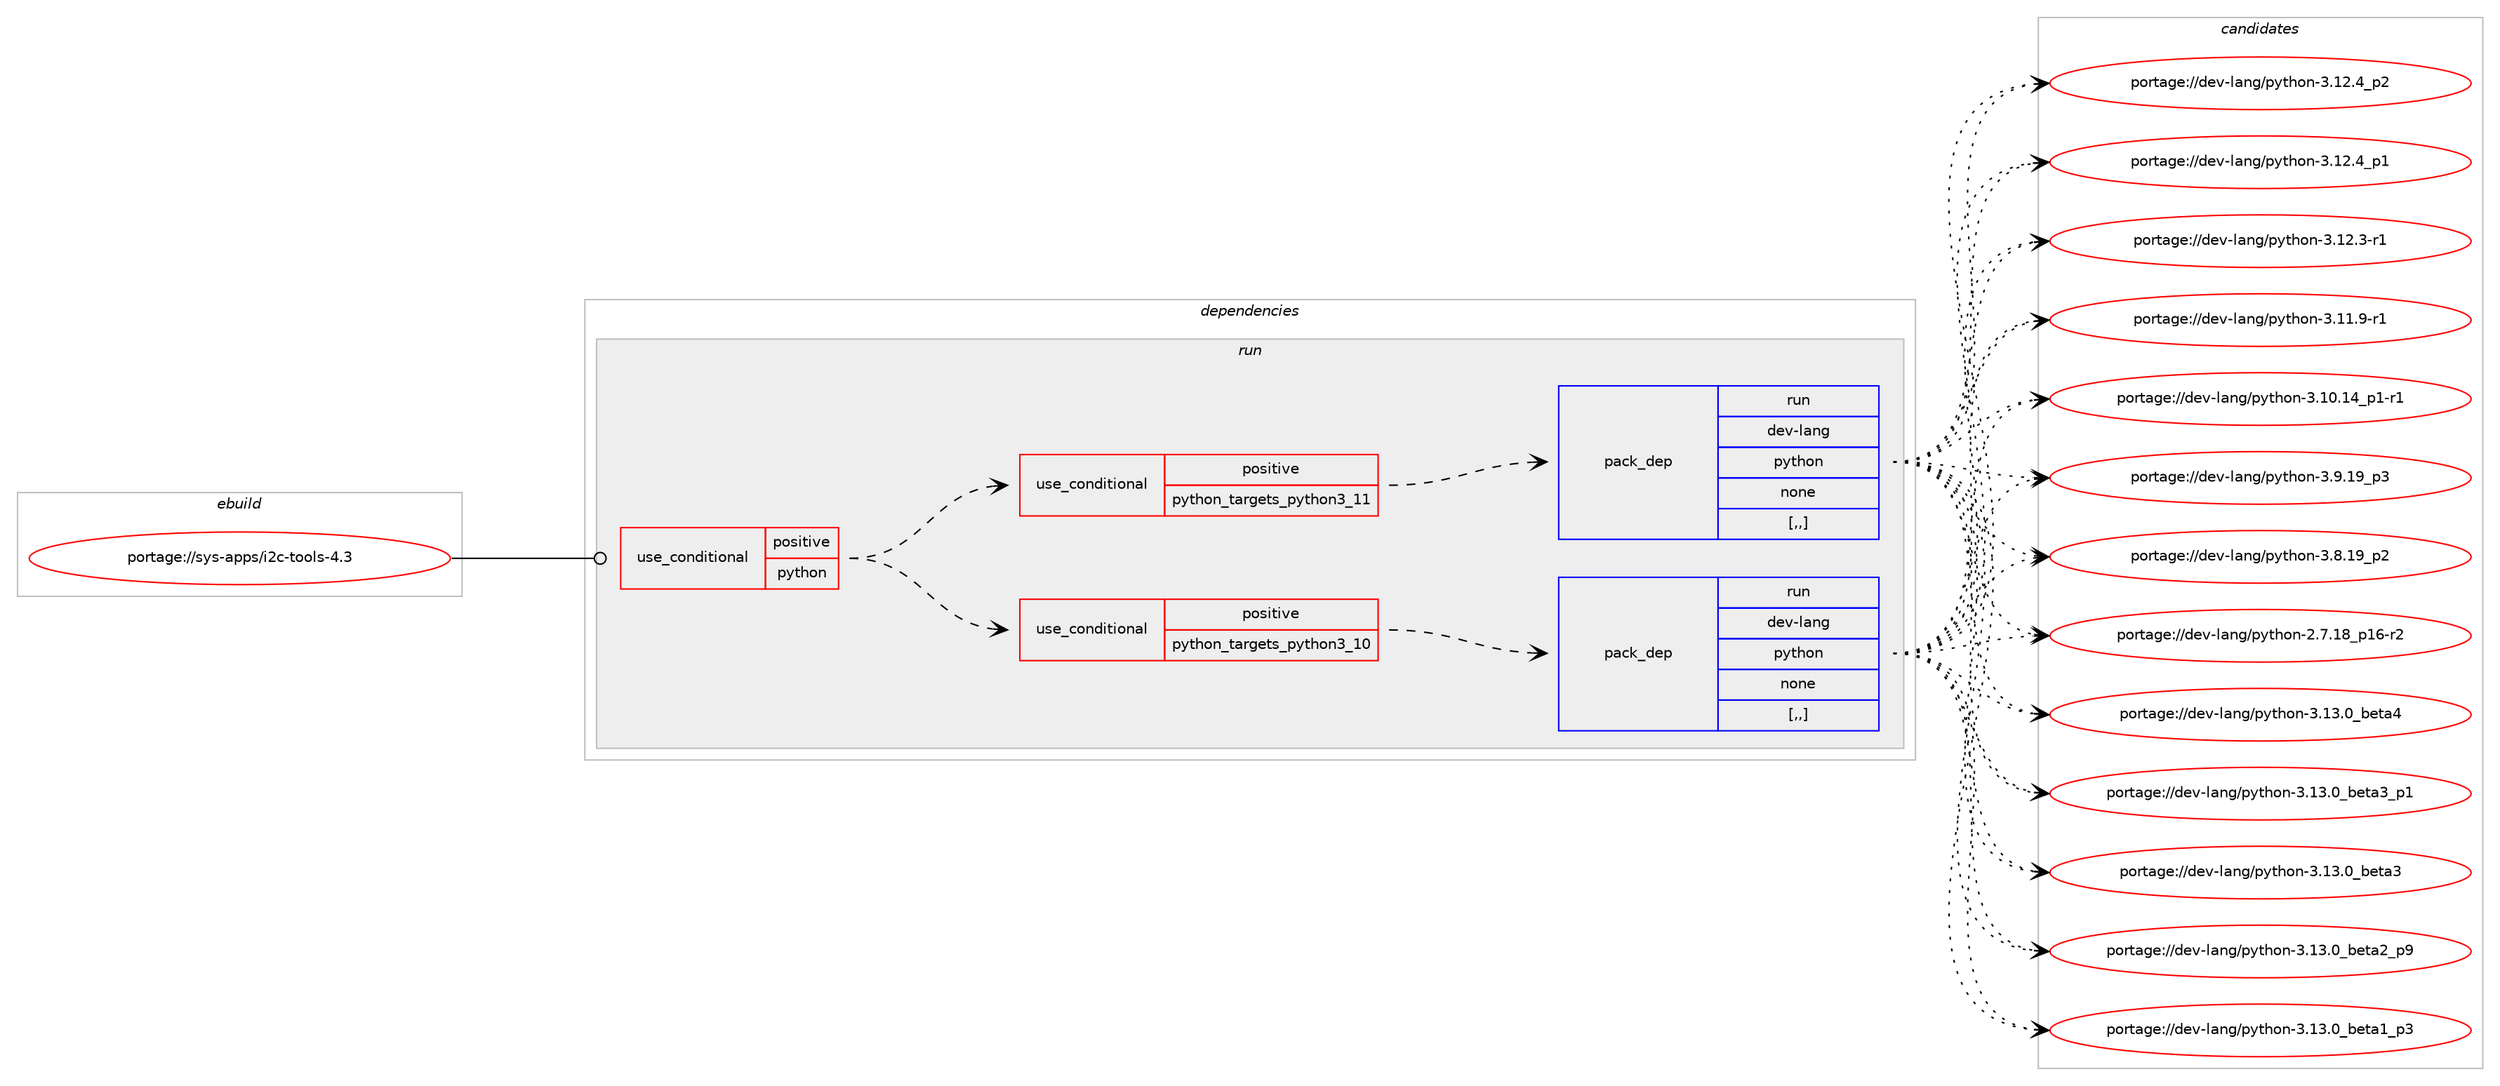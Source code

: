 digraph prolog {

# *************
# Graph options
# *************

newrank=true;
concentrate=true;
compound=true;
graph [rankdir=LR,fontname=Helvetica,fontsize=10,ranksep=1.5];#, ranksep=2.5, nodesep=0.2];
edge  [arrowhead=vee];
node  [fontname=Helvetica,fontsize=10];

# **********
# The ebuild
# **********

subgraph cluster_leftcol {
color=gray;
label=<<i>ebuild</i>>;
id [label="portage://sys-apps/i2c-tools-4.3", color=red, width=4, href="../sys-apps/i2c-tools-4.3.svg"];
}

# ****************
# The dependencies
# ****************

subgraph cluster_midcol {
color=gray;
label=<<i>dependencies</i>>;
subgraph cluster_compile {
fillcolor="#eeeeee";
style=filled;
label=<<i>compile</i>>;
}
subgraph cluster_compileandrun {
fillcolor="#eeeeee";
style=filled;
label=<<i>compile and run</i>>;
}
subgraph cluster_run {
fillcolor="#eeeeee";
style=filled;
label=<<i>run</i>>;
subgraph cond111219 {
dependency420814 [label=<<TABLE BORDER="0" CELLBORDER="1" CELLSPACING="0" CELLPADDING="4"><TR><TD ROWSPAN="3" CELLPADDING="10">use_conditional</TD></TR><TR><TD>positive</TD></TR><TR><TD>python</TD></TR></TABLE>>, shape=none, color=red];
subgraph cond111220 {
dependency420815 [label=<<TABLE BORDER="0" CELLBORDER="1" CELLSPACING="0" CELLPADDING="4"><TR><TD ROWSPAN="3" CELLPADDING="10">use_conditional</TD></TR><TR><TD>positive</TD></TR><TR><TD>python_targets_python3_10</TD></TR></TABLE>>, shape=none, color=red];
subgraph pack306674 {
dependency420816 [label=<<TABLE BORDER="0" CELLBORDER="1" CELLSPACING="0" CELLPADDING="4" WIDTH="220"><TR><TD ROWSPAN="6" CELLPADDING="30">pack_dep</TD></TR><TR><TD WIDTH="110">run</TD></TR><TR><TD>dev-lang</TD></TR><TR><TD>python</TD></TR><TR><TD>none</TD></TR><TR><TD>[,,]</TD></TR></TABLE>>, shape=none, color=blue];
}
dependency420815:e -> dependency420816:w [weight=20,style="dashed",arrowhead="vee"];
}
dependency420814:e -> dependency420815:w [weight=20,style="dashed",arrowhead="vee"];
subgraph cond111221 {
dependency420817 [label=<<TABLE BORDER="0" CELLBORDER="1" CELLSPACING="0" CELLPADDING="4"><TR><TD ROWSPAN="3" CELLPADDING="10">use_conditional</TD></TR><TR><TD>positive</TD></TR><TR><TD>python_targets_python3_11</TD></TR></TABLE>>, shape=none, color=red];
subgraph pack306675 {
dependency420818 [label=<<TABLE BORDER="0" CELLBORDER="1" CELLSPACING="0" CELLPADDING="4" WIDTH="220"><TR><TD ROWSPAN="6" CELLPADDING="30">pack_dep</TD></TR><TR><TD WIDTH="110">run</TD></TR><TR><TD>dev-lang</TD></TR><TR><TD>python</TD></TR><TR><TD>none</TD></TR><TR><TD>[,,]</TD></TR></TABLE>>, shape=none, color=blue];
}
dependency420817:e -> dependency420818:w [weight=20,style="dashed",arrowhead="vee"];
}
dependency420814:e -> dependency420817:w [weight=20,style="dashed",arrowhead="vee"];
}
id:e -> dependency420814:w [weight=20,style="solid",arrowhead="odot"];
}
}

# **************
# The candidates
# **************

subgraph cluster_choices {
rank=same;
color=gray;
label=<<i>candidates</i>>;

subgraph choice306674 {
color=black;
nodesep=1;
choice1001011184510897110103471121211161041111104551464951464895981011169752 [label="portage://dev-lang/python-3.13.0_beta4", color=red, width=4,href="../dev-lang/python-3.13.0_beta4.svg"];
choice10010111845108971101034711212111610411111045514649514648959810111697519511249 [label="portage://dev-lang/python-3.13.0_beta3_p1", color=red, width=4,href="../dev-lang/python-3.13.0_beta3_p1.svg"];
choice1001011184510897110103471121211161041111104551464951464895981011169751 [label="portage://dev-lang/python-3.13.0_beta3", color=red, width=4,href="../dev-lang/python-3.13.0_beta3.svg"];
choice10010111845108971101034711212111610411111045514649514648959810111697509511257 [label="portage://dev-lang/python-3.13.0_beta2_p9", color=red, width=4,href="../dev-lang/python-3.13.0_beta2_p9.svg"];
choice10010111845108971101034711212111610411111045514649514648959810111697499511251 [label="portage://dev-lang/python-3.13.0_beta1_p3", color=red, width=4,href="../dev-lang/python-3.13.0_beta1_p3.svg"];
choice100101118451089711010347112121116104111110455146495046529511250 [label="portage://dev-lang/python-3.12.4_p2", color=red, width=4,href="../dev-lang/python-3.12.4_p2.svg"];
choice100101118451089711010347112121116104111110455146495046529511249 [label="portage://dev-lang/python-3.12.4_p1", color=red, width=4,href="../dev-lang/python-3.12.4_p1.svg"];
choice100101118451089711010347112121116104111110455146495046514511449 [label="portage://dev-lang/python-3.12.3-r1", color=red, width=4,href="../dev-lang/python-3.12.3-r1.svg"];
choice100101118451089711010347112121116104111110455146494946574511449 [label="portage://dev-lang/python-3.11.9-r1", color=red, width=4,href="../dev-lang/python-3.11.9-r1.svg"];
choice100101118451089711010347112121116104111110455146494846495295112494511449 [label="portage://dev-lang/python-3.10.14_p1-r1", color=red, width=4,href="../dev-lang/python-3.10.14_p1-r1.svg"];
choice100101118451089711010347112121116104111110455146574649579511251 [label="portage://dev-lang/python-3.9.19_p3", color=red, width=4,href="../dev-lang/python-3.9.19_p3.svg"];
choice100101118451089711010347112121116104111110455146564649579511250 [label="portage://dev-lang/python-3.8.19_p2", color=red, width=4,href="../dev-lang/python-3.8.19_p2.svg"];
choice100101118451089711010347112121116104111110455046554649569511249544511450 [label="portage://dev-lang/python-2.7.18_p16-r2", color=red, width=4,href="../dev-lang/python-2.7.18_p16-r2.svg"];
dependency420816:e -> choice1001011184510897110103471121211161041111104551464951464895981011169752:w [style=dotted,weight="100"];
dependency420816:e -> choice10010111845108971101034711212111610411111045514649514648959810111697519511249:w [style=dotted,weight="100"];
dependency420816:e -> choice1001011184510897110103471121211161041111104551464951464895981011169751:w [style=dotted,weight="100"];
dependency420816:e -> choice10010111845108971101034711212111610411111045514649514648959810111697509511257:w [style=dotted,weight="100"];
dependency420816:e -> choice10010111845108971101034711212111610411111045514649514648959810111697499511251:w [style=dotted,weight="100"];
dependency420816:e -> choice100101118451089711010347112121116104111110455146495046529511250:w [style=dotted,weight="100"];
dependency420816:e -> choice100101118451089711010347112121116104111110455146495046529511249:w [style=dotted,weight="100"];
dependency420816:e -> choice100101118451089711010347112121116104111110455146495046514511449:w [style=dotted,weight="100"];
dependency420816:e -> choice100101118451089711010347112121116104111110455146494946574511449:w [style=dotted,weight="100"];
dependency420816:e -> choice100101118451089711010347112121116104111110455146494846495295112494511449:w [style=dotted,weight="100"];
dependency420816:e -> choice100101118451089711010347112121116104111110455146574649579511251:w [style=dotted,weight="100"];
dependency420816:e -> choice100101118451089711010347112121116104111110455146564649579511250:w [style=dotted,weight="100"];
dependency420816:e -> choice100101118451089711010347112121116104111110455046554649569511249544511450:w [style=dotted,weight="100"];
}
subgraph choice306675 {
color=black;
nodesep=1;
choice1001011184510897110103471121211161041111104551464951464895981011169752 [label="portage://dev-lang/python-3.13.0_beta4", color=red, width=4,href="../dev-lang/python-3.13.0_beta4.svg"];
choice10010111845108971101034711212111610411111045514649514648959810111697519511249 [label="portage://dev-lang/python-3.13.0_beta3_p1", color=red, width=4,href="../dev-lang/python-3.13.0_beta3_p1.svg"];
choice1001011184510897110103471121211161041111104551464951464895981011169751 [label="portage://dev-lang/python-3.13.0_beta3", color=red, width=4,href="../dev-lang/python-3.13.0_beta3.svg"];
choice10010111845108971101034711212111610411111045514649514648959810111697509511257 [label="portage://dev-lang/python-3.13.0_beta2_p9", color=red, width=4,href="../dev-lang/python-3.13.0_beta2_p9.svg"];
choice10010111845108971101034711212111610411111045514649514648959810111697499511251 [label="portage://dev-lang/python-3.13.0_beta1_p3", color=red, width=4,href="../dev-lang/python-3.13.0_beta1_p3.svg"];
choice100101118451089711010347112121116104111110455146495046529511250 [label="portage://dev-lang/python-3.12.4_p2", color=red, width=4,href="../dev-lang/python-3.12.4_p2.svg"];
choice100101118451089711010347112121116104111110455146495046529511249 [label="portage://dev-lang/python-3.12.4_p1", color=red, width=4,href="../dev-lang/python-3.12.4_p1.svg"];
choice100101118451089711010347112121116104111110455146495046514511449 [label="portage://dev-lang/python-3.12.3-r1", color=red, width=4,href="../dev-lang/python-3.12.3-r1.svg"];
choice100101118451089711010347112121116104111110455146494946574511449 [label="portage://dev-lang/python-3.11.9-r1", color=red, width=4,href="../dev-lang/python-3.11.9-r1.svg"];
choice100101118451089711010347112121116104111110455146494846495295112494511449 [label="portage://dev-lang/python-3.10.14_p1-r1", color=red, width=4,href="../dev-lang/python-3.10.14_p1-r1.svg"];
choice100101118451089711010347112121116104111110455146574649579511251 [label="portage://dev-lang/python-3.9.19_p3", color=red, width=4,href="../dev-lang/python-3.9.19_p3.svg"];
choice100101118451089711010347112121116104111110455146564649579511250 [label="portage://dev-lang/python-3.8.19_p2", color=red, width=4,href="../dev-lang/python-3.8.19_p2.svg"];
choice100101118451089711010347112121116104111110455046554649569511249544511450 [label="portage://dev-lang/python-2.7.18_p16-r2", color=red, width=4,href="../dev-lang/python-2.7.18_p16-r2.svg"];
dependency420818:e -> choice1001011184510897110103471121211161041111104551464951464895981011169752:w [style=dotted,weight="100"];
dependency420818:e -> choice10010111845108971101034711212111610411111045514649514648959810111697519511249:w [style=dotted,weight="100"];
dependency420818:e -> choice1001011184510897110103471121211161041111104551464951464895981011169751:w [style=dotted,weight="100"];
dependency420818:e -> choice10010111845108971101034711212111610411111045514649514648959810111697509511257:w [style=dotted,weight="100"];
dependency420818:e -> choice10010111845108971101034711212111610411111045514649514648959810111697499511251:w [style=dotted,weight="100"];
dependency420818:e -> choice100101118451089711010347112121116104111110455146495046529511250:w [style=dotted,weight="100"];
dependency420818:e -> choice100101118451089711010347112121116104111110455146495046529511249:w [style=dotted,weight="100"];
dependency420818:e -> choice100101118451089711010347112121116104111110455146495046514511449:w [style=dotted,weight="100"];
dependency420818:e -> choice100101118451089711010347112121116104111110455146494946574511449:w [style=dotted,weight="100"];
dependency420818:e -> choice100101118451089711010347112121116104111110455146494846495295112494511449:w [style=dotted,weight="100"];
dependency420818:e -> choice100101118451089711010347112121116104111110455146574649579511251:w [style=dotted,weight="100"];
dependency420818:e -> choice100101118451089711010347112121116104111110455146564649579511250:w [style=dotted,weight="100"];
dependency420818:e -> choice100101118451089711010347112121116104111110455046554649569511249544511450:w [style=dotted,weight="100"];
}
}

}
